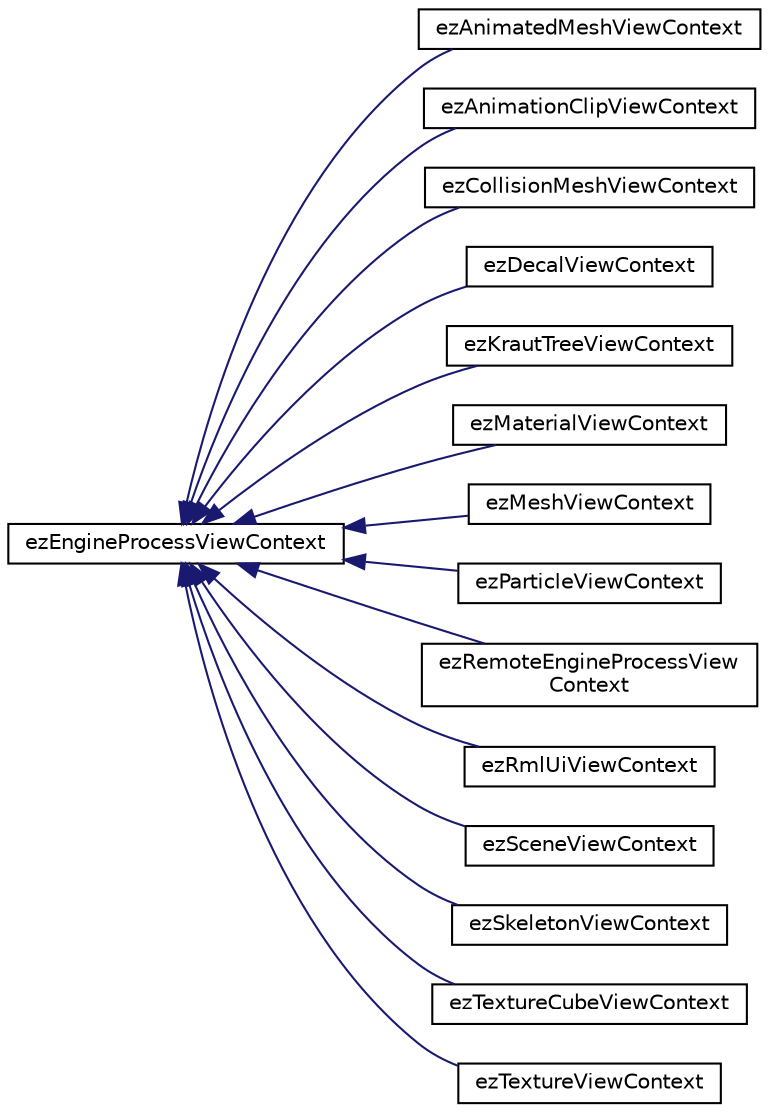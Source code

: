 digraph "Graphical Class Hierarchy"
{
 // LATEX_PDF_SIZE
  edge [fontname="Helvetica",fontsize="10",labelfontname="Helvetica",labelfontsize="10"];
  node [fontname="Helvetica",fontsize="10",shape=record];
  rankdir="LR";
  Node0 [label="ezEngineProcessViewContext",height=0.2,width=0.4,color="black", fillcolor="white", style="filled",URL="$d3/dad/classez_engine_process_view_context.htm",tooltip="Represents the view/window on the engine process side, holds all data necessary for rendering."];
  Node0 -> Node1 [dir="back",color="midnightblue",fontsize="10",style="solid",fontname="Helvetica"];
  Node1 [label="ezAnimatedMeshViewContext",height=0.2,width=0.4,color="black", fillcolor="white", style="filled",URL="$dd/d2a/classez_animated_mesh_view_context.htm",tooltip=" "];
  Node0 -> Node2 [dir="back",color="midnightblue",fontsize="10",style="solid",fontname="Helvetica"];
  Node2 [label="ezAnimationClipViewContext",height=0.2,width=0.4,color="black", fillcolor="white", style="filled",URL="$d9/d1a/classez_animation_clip_view_context.htm",tooltip=" "];
  Node0 -> Node3 [dir="back",color="midnightblue",fontsize="10",style="solid",fontname="Helvetica"];
  Node3 [label="ezCollisionMeshViewContext",height=0.2,width=0.4,color="black", fillcolor="white", style="filled",URL="$d2/d3b/classez_collision_mesh_view_context.htm",tooltip=" "];
  Node0 -> Node4 [dir="back",color="midnightblue",fontsize="10",style="solid",fontname="Helvetica"];
  Node4 [label="ezDecalViewContext",height=0.2,width=0.4,color="black", fillcolor="white", style="filled",URL="$d2/db7/classez_decal_view_context.htm",tooltip=" "];
  Node0 -> Node5 [dir="back",color="midnightblue",fontsize="10",style="solid",fontname="Helvetica"];
  Node5 [label="ezKrautTreeViewContext",height=0.2,width=0.4,color="black", fillcolor="white", style="filled",URL="$d4/d99/classez_kraut_tree_view_context.htm",tooltip=" "];
  Node0 -> Node6 [dir="back",color="midnightblue",fontsize="10",style="solid",fontname="Helvetica"];
  Node6 [label="ezMaterialViewContext",height=0.2,width=0.4,color="black", fillcolor="white", style="filled",URL="$d2/da3/classez_material_view_context.htm",tooltip=" "];
  Node0 -> Node7 [dir="back",color="midnightblue",fontsize="10",style="solid",fontname="Helvetica"];
  Node7 [label="ezMeshViewContext",height=0.2,width=0.4,color="black", fillcolor="white", style="filled",URL="$d9/d95/classez_mesh_view_context.htm",tooltip=" "];
  Node0 -> Node8 [dir="back",color="midnightblue",fontsize="10",style="solid",fontname="Helvetica"];
  Node8 [label="ezParticleViewContext",height=0.2,width=0.4,color="black", fillcolor="white", style="filled",URL="$db/d25/classez_particle_view_context.htm",tooltip=" "];
  Node0 -> Node9 [dir="back",color="midnightblue",fontsize="10",style="solid",fontname="Helvetica"];
  Node9 [label="ezRemoteEngineProcessView\lContext",height=0.2,width=0.4,color="black", fillcolor="white", style="filled",URL="$d3/dcc/classez_remote_engine_process_view_context.htm",tooltip=" "];
  Node0 -> Node10 [dir="back",color="midnightblue",fontsize="10",style="solid",fontname="Helvetica"];
  Node10 [label="ezRmlUiViewContext",height=0.2,width=0.4,color="black", fillcolor="white", style="filled",URL="$db/d1c/classez_rml_ui_view_context.htm",tooltip=" "];
  Node0 -> Node11 [dir="back",color="midnightblue",fontsize="10",style="solid",fontname="Helvetica"];
  Node11 [label="ezSceneViewContext",height=0.2,width=0.4,color="black", fillcolor="white", style="filled",URL="$d1/d98/classez_scene_view_context.htm",tooltip=" "];
  Node0 -> Node12 [dir="back",color="midnightblue",fontsize="10",style="solid",fontname="Helvetica"];
  Node12 [label="ezSkeletonViewContext",height=0.2,width=0.4,color="black", fillcolor="white", style="filled",URL="$d6/d82/classez_skeleton_view_context.htm",tooltip=" "];
  Node0 -> Node13 [dir="back",color="midnightblue",fontsize="10",style="solid",fontname="Helvetica"];
  Node13 [label="ezTextureCubeViewContext",height=0.2,width=0.4,color="black", fillcolor="white", style="filled",URL="$db/db7/classez_texture_cube_view_context.htm",tooltip=" "];
  Node0 -> Node14 [dir="back",color="midnightblue",fontsize="10",style="solid",fontname="Helvetica"];
  Node14 [label="ezTextureViewContext",height=0.2,width=0.4,color="black", fillcolor="white", style="filled",URL="$da/d65/classez_texture_view_context.htm",tooltip=" "];
}
